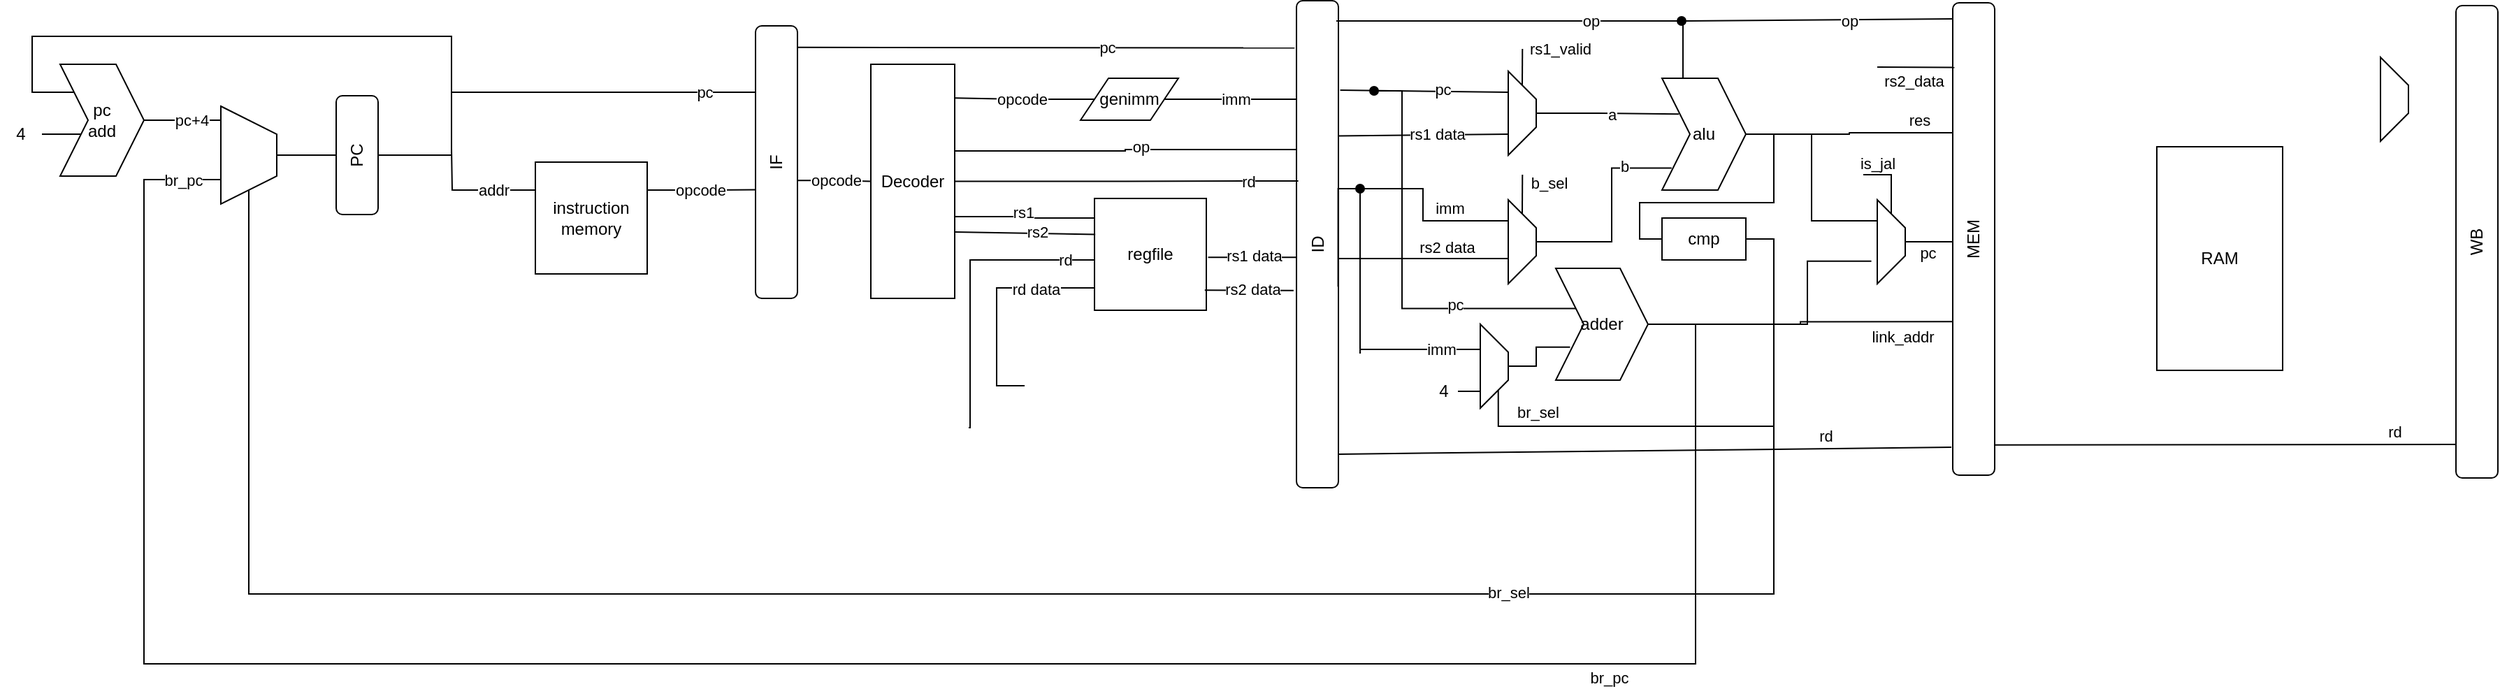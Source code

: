 <mxfile version="22.0.0" type="github">
  <diagram name="Page-1" id="5d7acffa-a066-3a61-03fe-96351882024d">
    <mxGraphModel dx="1593" dy="851" grid="1" gridSize="10" guides="1" tooltips="1" connect="1" arrows="1" fold="1" page="1" pageScale="1" pageWidth="4681" pageHeight="3300" background="#ffffff" math="0" shadow="0">
      <root>
        <mxCell id="0" />
        <mxCell id="1" parent="0" />
        <mxCell id="TcA1ypuRorId2Owh4Mq8-12" style="edgeStyle=orthogonalEdgeStyle;rounded=0;orthogonalLoop=1;jettySize=auto;html=1;entryX=0.218;entryY=0.274;entryDx=0;entryDy=0;entryPerimeter=0;endArrow=none;endFill=0;" edge="1" parent="1" source="TcA1ypuRorId2Owh4Mq8-1" target="TcA1ypuRorId2Owh4Mq8-7">
          <mxGeometry relative="1" as="geometry">
            <mxPoint x="130" y="221" as="targetPoint" />
            <Array as="points">
              <mxPoint x="400" y="246" />
              <mxPoint x="400" y="161" />
              <mxPoint x="100" y="161" />
              <mxPoint x="100" y="201" />
              <mxPoint x="133" y="201" />
            </Array>
          </mxGeometry>
        </mxCell>
        <mxCell id="TcA1ypuRorId2Owh4Mq8-1" value="PC" style="rounded=1;whiteSpace=wrap;html=1;rotation=-90;" vertex="1" parent="1">
          <mxGeometry x="290" y="231" width="85" height="30" as="geometry" />
        </mxCell>
        <mxCell id="TcA1ypuRorId2Owh4Mq8-16" value="" style="edgeStyle=orthogonalEdgeStyle;rounded=0;orthogonalLoop=1;jettySize=auto;html=1;endArrow=none;endFill=0;" edge="1" parent="1" source="TcA1ypuRorId2Owh4Mq8-7" target="TcA1ypuRorId2Owh4Mq8-10">
          <mxGeometry relative="1" as="geometry">
            <Array as="points">
              <mxPoint x="220" y="221" />
              <mxPoint x="220" y="221" />
            </Array>
          </mxGeometry>
        </mxCell>
        <mxCell id="TcA1ypuRorId2Owh4Mq8-17" value="pc+4" style="edgeLabel;html=1;align=center;verticalAlign=middle;resizable=0;points=[];" vertex="1" connectable="0" parent="TcA1ypuRorId2Owh4Mq8-16">
          <mxGeometry x="-0.11" relative="1" as="geometry">
            <mxPoint as="offset" />
          </mxGeometry>
        </mxCell>
        <mxCell id="TcA1ypuRorId2Owh4Mq8-7" value="pc&lt;br&gt;add" style="shape=step;perimeter=stepPerimeter;whiteSpace=wrap;html=1;fixedSize=1;" vertex="1" parent="1">
          <mxGeometry x="120" y="181" width="60" height="80" as="geometry" />
        </mxCell>
        <mxCell id="TcA1ypuRorId2Owh4Mq8-14" style="edgeStyle=orthogonalEdgeStyle;rounded=0;orthogonalLoop=1;jettySize=auto;html=1;entryX=0;entryY=0.75;entryDx=0;entryDy=0;endArrow=none;endFill=0;" edge="1" parent="1" source="TcA1ypuRorId2Owh4Mq8-8" target="TcA1ypuRorId2Owh4Mq8-7">
          <mxGeometry relative="1" as="geometry">
            <Array as="points">
              <mxPoint x="110" y="231" />
              <mxPoint x="110" y="231" />
            </Array>
          </mxGeometry>
        </mxCell>
        <mxCell id="TcA1ypuRorId2Owh4Mq8-8" value="4" style="text;html=1;strokeColor=none;fillColor=none;align=center;verticalAlign=middle;whiteSpace=wrap;rounded=0;" vertex="1" parent="1">
          <mxGeometry x="77" y="216" width="30" height="30" as="geometry" />
        </mxCell>
        <mxCell id="TcA1ypuRorId2Owh4Mq8-11" style="edgeStyle=orthogonalEdgeStyle;rounded=0;orthogonalLoop=1;jettySize=auto;html=1;entryX=0.5;entryY=0;entryDx=0;entryDy=0;endArrow=none;endFill=0;" edge="1" parent="1" source="TcA1ypuRorId2Owh4Mq8-10" target="TcA1ypuRorId2Owh4Mq8-1">
          <mxGeometry relative="1" as="geometry" />
        </mxCell>
        <mxCell id="TcA1ypuRorId2Owh4Mq8-131" style="edgeStyle=orthogonalEdgeStyle;rounded=0;orthogonalLoop=1;jettySize=auto;html=1;exitX=1;exitY=0.5;exitDx=0;exitDy=0;entryX=1;entryY=0.5;entryDx=0;entryDy=0;endArrow=none;endFill=0;" edge="1" parent="1" source="TcA1ypuRorId2Owh4Mq8-10" target="TcA1ypuRorId2Owh4Mq8-129">
          <mxGeometry relative="1" as="geometry">
            <Array as="points">
              <mxPoint x="255" y="560" />
              <mxPoint x="1346" y="560" />
              <mxPoint x="1346" y="306" />
            </Array>
          </mxGeometry>
        </mxCell>
        <mxCell id="TcA1ypuRorId2Owh4Mq8-132" value="br_sel" style="edgeLabel;html=1;align=center;verticalAlign=middle;resizable=0;points=[];" vertex="1" connectable="0" parent="TcA1ypuRorId2Owh4Mq8-131">
          <mxGeometry x="0.44" y="1" relative="1" as="geometry">
            <mxPoint x="-1" as="offset" />
          </mxGeometry>
        </mxCell>
        <mxCell id="TcA1ypuRorId2Owh4Mq8-10" value="" style="shape=trapezoid;perimeter=trapezoidPerimeter;whiteSpace=wrap;html=1;fixedSize=1;rotation=90;" vertex="1" parent="1">
          <mxGeometry x="220" y="226" width="70" height="40" as="geometry" />
        </mxCell>
        <mxCell id="TcA1ypuRorId2Owh4Mq8-24" style="edgeStyle=orthogonalEdgeStyle;rounded=0;orthogonalLoop=1;jettySize=auto;html=1;exitX=0;exitY=0.25;exitDx=0;exitDy=0;strokeWidth=1;endArrow=none;endFill=0;" edge="1" parent="1" source="TcA1ypuRorId2Owh4Mq8-23">
          <mxGeometry relative="1" as="geometry">
            <mxPoint x="400" y="241" as="targetPoint" />
          </mxGeometry>
        </mxCell>
        <mxCell id="TcA1ypuRorId2Owh4Mq8-25" value="addr" style="edgeLabel;html=1;align=center;verticalAlign=middle;resizable=0;points=[];" vertex="1" connectable="0" parent="TcA1ypuRorId2Owh4Mq8-24">
          <mxGeometry x="-0.325" relative="1" as="geometry">
            <mxPoint as="offset" />
          </mxGeometry>
        </mxCell>
        <mxCell id="TcA1ypuRorId2Owh4Mq8-26" style="edgeStyle=orthogonalEdgeStyle;rounded=0;orthogonalLoop=1;jettySize=auto;html=1;exitX=1;exitY=0.25;exitDx=0;exitDy=0;endArrow=none;endFill=0;entryX=0.399;entryY=0.046;entryDx=0;entryDy=0;entryPerimeter=0;" edge="1" parent="1" source="TcA1ypuRorId2Owh4Mq8-23" target="TcA1ypuRorId2Owh4Mq8-28">
          <mxGeometry relative="1" as="geometry">
            <mxPoint x="600" y="271.242" as="targetPoint" />
          </mxGeometry>
        </mxCell>
        <mxCell id="TcA1ypuRorId2Owh4Mq8-27" value="opcode" style="edgeLabel;html=1;align=center;verticalAlign=middle;resizable=0;points=[];" vertex="1" connectable="0" parent="TcA1ypuRorId2Owh4Mq8-26">
          <mxGeometry x="-0.059" relative="1" as="geometry">
            <mxPoint as="offset" />
          </mxGeometry>
        </mxCell>
        <mxCell id="TcA1ypuRorId2Owh4Mq8-23" value="instruction&lt;br&gt;memory" style="whiteSpace=wrap;html=1;aspect=fixed;" vertex="1" parent="1">
          <mxGeometry x="460" y="251" width="80" height="80" as="geometry" />
        </mxCell>
        <mxCell id="TcA1ypuRorId2Owh4Mq8-29" style="edgeStyle=orthogonalEdgeStyle;rounded=0;orthogonalLoop=1;jettySize=auto;html=1;exitX=0.856;exitY=0.046;exitDx=0;exitDy=0;exitPerimeter=0;endArrow=none;endFill=0;" edge="1" parent="1" source="TcA1ypuRorId2Owh4Mq8-28">
          <mxGeometry relative="1" as="geometry">
            <mxPoint x="400" y="201" as="targetPoint" />
            <Array as="points">
              <mxPoint x="619" y="201" />
              <mxPoint x="400" y="201" />
            </Array>
          </mxGeometry>
        </mxCell>
        <mxCell id="TcA1ypuRorId2Owh4Mq8-30" value="pc" style="edgeLabel;html=1;align=center;verticalAlign=middle;resizable=0;points=[];" vertex="1" connectable="0" parent="TcA1ypuRorId2Owh4Mq8-29">
          <mxGeometry x="-0.262" y="2" relative="1" as="geometry">
            <mxPoint x="30" y="-2" as="offset" />
          </mxGeometry>
        </mxCell>
        <mxCell id="TcA1ypuRorId2Owh4Mq8-46" style="edgeStyle=orthogonalEdgeStyle;rounded=0;orthogonalLoop=1;jettySize=auto;html=1;endArrow=none;endFill=0;exitX=0.433;exitY=1.016;exitDx=0;exitDy=0;exitPerimeter=0;" edge="1" parent="1" source="TcA1ypuRorId2Owh4Mq8-28" target="TcA1ypuRorId2Owh4Mq8-33">
          <mxGeometry relative="1" as="geometry" />
        </mxCell>
        <mxCell id="TcA1ypuRorId2Owh4Mq8-47" value="opcode" style="edgeLabel;html=1;align=center;verticalAlign=middle;resizable=0;points=[];" vertex="1" connectable="0" parent="TcA1ypuRorId2Owh4Mq8-46">
          <mxGeometry x="-0.313" relative="1" as="geometry">
            <mxPoint x="9" as="offset" />
          </mxGeometry>
        </mxCell>
        <mxCell id="TcA1ypuRorId2Owh4Mq8-28" value="IF" style="rounded=1;whiteSpace=wrap;html=1;rotation=-90;" vertex="1" parent="1">
          <mxGeometry x="535" y="236" width="195" height="30" as="geometry" />
        </mxCell>
        <mxCell id="TcA1ypuRorId2Owh4Mq8-40" value="" style="edgeStyle=orthogonalEdgeStyle;rounded=0;orthogonalLoop=1;jettySize=auto;html=1;endArrow=none;endFill=0;" edge="1" parent="1" source="TcA1ypuRorId2Owh4Mq8-31">
          <mxGeometry relative="1" as="geometry">
            <mxPoint x="810" y="411" as="targetPoint" />
            <Array as="points">
              <mxPoint x="790" y="341" />
              <mxPoint x="790" y="411" />
            </Array>
          </mxGeometry>
        </mxCell>
        <mxCell id="TcA1ypuRorId2Owh4Mq8-45" value="rd data" style="edgeLabel;html=1;align=center;verticalAlign=middle;resizable=0;points=[];" vertex="1" connectable="0" parent="TcA1ypuRorId2Owh4Mq8-40">
          <mxGeometry x="-0.478" y="1" relative="1" as="geometry">
            <mxPoint as="offset" />
          </mxGeometry>
        </mxCell>
        <mxCell id="TcA1ypuRorId2Owh4Mq8-42" value="" style="edgeStyle=orthogonalEdgeStyle;rounded=0;orthogonalLoop=1;jettySize=auto;html=1;endArrow=none;endFill=0;" edge="1" parent="1" source="TcA1ypuRorId2Owh4Mq8-31">
          <mxGeometry relative="1" as="geometry">
            <mxPoint x="770" y="441" as="targetPoint" />
            <Array as="points">
              <mxPoint x="771" y="321" />
              <mxPoint x="771" y="441" />
            </Array>
          </mxGeometry>
        </mxCell>
        <mxCell id="TcA1ypuRorId2Owh4Mq8-43" value="rd" style="edgeLabel;html=1;align=center;verticalAlign=middle;resizable=0;points=[];" vertex="1" connectable="0" parent="TcA1ypuRorId2Owh4Mq8-42">
          <mxGeometry x="-0.793" y="3" relative="1" as="geometry">
            <mxPoint y="-3" as="offset" />
          </mxGeometry>
        </mxCell>
        <mxCell id="TcA1ypuRorId2Owh4Mq8-31" value="regfile" style="whiteSpace=wrap;html=1;aspect=fixed;" vertex="1" parent="1">
          <mxGeometry x="860" y="277" width="80" height="80" as="geometry" />
        </mxCell>
        <mxCell id="TcA1ypuRorId2Owh4Mq8-54" value="" style="edgeStyle=orthogonalEdgeStyle;rounded=0;orthogonalLoop=1;jettySize=auto;html=1;entryX=0.531;entryY=0.035;entryDx=0;entryDy=0;entryPerimeter=0;endArrow=none;endFill=0;" edge="1" parent="1">
          <mxGeometry relative="1" as="geometry">
            <mxPoint x="760" y="243" as="sourcePoint" />
            <mxPoint x="1005.55" y="241.955" as="targetPoint" />
            <Array as="points">
              <mxPoint x="882" y="243" />
            </Array>
          </mxGeometry>
        </mxCell>
        <mxCell id="TcA1ypuRorId2Owh4Mq8-55" value="op" style="edgeLabel;html=1;align=center;verticalAlign=middle;resizable=0;points=[];" vertex="1" connectable="0" parent="TcA1ypuRorId2Owh4Mq8-54">
          <mxGeometry x="0.085" y="2" relative="1" as="geometry">
            <mxPoint as="offset" />
          </mxGeometry>
        </mxCell>
        <mxCell id="TcA1ypuRorId2Owh4Mq8-33" value="Decoder" style="rounded=0;whiteSpace=wrap;html=1;" vertex="1" parent="1">
          <mxGeometry x="700" y="181" width="60" height="167.5" as="geometry" />
        </mxCell>
        <mxCell id="TcA1ypuRorId2Owh4Mq8-34" style="edgeStyle=orthogonalEdgeStyle;rounded=0;orthogonalLoop=1;jettySize=auto;html=1;exitX=0;exitY=0.25;exitDx=0;exitDy=0;endArrow=none;endFill=0;" edge="1" parent="1" source="TcA1ypuRorId2Owh4Mq8-31">
          <mxGeometry relative="1" as="geometry">
            <mxPoint x="760" y="290" as="targetPoint" />
            <Array as="points">
              <mxPoint x="860" y="291" />
              <mxPoint x="810" y="291" />
              <mxPoint x="760" y="290" />
            </Array>
          </mxGeometry>
        </mxCell>
        <mxCell id="TcA1ypuRorId2Owh4Mq8-35" value="rs1" style="edgeLabel;html=1;align=center;verticalAlign=middle;resizable=0;points=[];" vertex="1" connectable="0" parent="TcA1ypuRorId2Owh4Mq8-34">
          <mxGeometry x="0.082" y="-3" relative="1" as="geometry">
            <mxPoint as="offset" />
          </mxGeometry>
        </mxCell>
        <mxCell id="TcA1ypuRorId2Owh4Mq8-37" value="" style="endArrow=none;html=1;rounded=0;entryX=0.016;entryY=0.639;entryDx=0;entryDy=0;entryPerimeter=0;exitX=1.012;exitY=0.856;exitDx=0;exitDy=0;exitPerimeter=0;" edge="1" parent="1">
          <mxGeometry width="50" height="50" relative="1" as="geometry">
            <mxPoint x="760" y="301.0" as="sourcePoint" />
            <mxPoint x="860.56" y="302.7" as="targetPoint" />
          </mxGeometry>
        </mxCell>
        <mxCell id="TcA1ypuRorId2Owh4Mq8-38" value="rs2" style="edgeLabel;html=1;align=center;verticalAlign=middle;resizable=0;points=[];" vertex="1" connectable="0" parent="TcA1ypuRorId2Owh4Mq8-37">
          <mxGeometry x="0.364" y="-2" relative="1" as="geometry">
            <mxPoint x="-10" y="-3" as="offset" />
          </mxGeometry>
        </mxCell>
        <mxCell id="TcA1ypuRorId2Owh4Mq8-48" value="ID" style="rounded=1;whiteSpace=wrap;html=1;rotation=-90;" vertex="1" parent="1">
          <mxGeometry x="845.25" y="294.75" width="348.5" height="30" as="geometry" />
        </mxCell>
        <mxCell id="TcA1ypuRorId2Owh4Mq8-50" value="" style="endArrow=none;html=1;rounded=0;entryX=0.473;entryY=-0.013;entryDx=0;entryDy=0;entryPerimeter=0;exitX=1.016;exitY=0.639;exitDx=0;exitDy=0;exitPerimeter=0;" edge="1" parent="1" target="TcA1ypuRorId2Owh4Mq8-48">
          <mxGeometry width="50" height="50" relative="1" as="geometry">
            <mxPoint x="941.28" y="319.12" as="sourcePoint" />
            <mxPoint x="992.2" y="319.105" as="targetPoint" />
          </mxGeometry>
        </mxCell>
        <mxCell id="TcA1ypuRorId2Owh4Mq8-52" value="rs1 data" style="edgeLabel;html=1;align=center;verticalAlign=middle;resizable=0;points=[];" vertex="1" connectable="0" parent="TcA1ypuRorId2Owh4Mq8-50">
          <mxGeometry x="0.025" y="1" relative="1" as="geometry">
            <mxPoint as="offset" />
          </mxGeometry>
        </mxCell>
        <mxCell id="TcA1ypuRorId2Owh4Mq8-51" value="" style="endArrow=none;html=1;rounded=0;entryX=0.405;entryY=-0.069;entryDx=0;entryDy=0;entryPerimeter=0;exitX=0.986;exitY=0.821;exitDx=0;exitDy=0;exitPerimeter=0;" edge="1" parent="1" source="TcA1ypuRorId2Owh4Mq8-31" target="TcA1ypuRorId2Owh4Mq8-48">
          <mxGeometry width="50" height="50" relative="1" as="geometry">
            <mxPoint x="951" y="332" as="sourcePoint" />
            <mxPoint x="1002" y="332" as="targetPoint" />
          </mxGeometry>
        </mxCell>
        <mxCell id="TcA1ypuRorId2Owh4Mq8-53" value="rs2 data" style="edgeLabel;html=1;align=center;verticalAlign=middle;resizable=0;points=[];" vertex="1" connectable="0" parent="TcA1ypuRorId2Owh4Mq8-51">
          <mxGeometry x="-0.136" y="-4" relative="1" as="geometry">
            <mxPoint x="6" y="-5" as="offset" />
          </mxGeometry>
        </mxCell>
        <mxCell id="TcA1ypuRorId2Owh4Mq8-56" value="" style="endArrow=none;html=1;rounded=0;entryX=0.919;entryY=-0.046;entryDx=0;entryDy=0;entryPerimeter=0;exitX=0.921;exitY=0.995;exitDx=0;exitDy=0;exitPerimeter=0;" edge="1" parent="1" source="TcA1ypuRorId2Owh4Mq8-28">
          <mxGeometry width="50" height="50" relative="1" as="geometry">
            <mxPoint x="645.55" y="168.0" as="sourcePoint" />
            <mxPoint x="1003.12" y="169.295" as="targetPoint" />
          </mxGeometry>
        </mxCell>
        <mxCell id="TcA1ypuRorId2Owh4Mq8-57" value="pc" style="edgeLabel;html=1;align=center;verticalAlign=middle;resizable=0;points=[];" vertex="1" connectable="0" parent="TcA1ypuRorId2Owh4Mq8-56">
          <mxGeometry x="0.244" y="-2" relative="1" as="geometry">
            <mxPoint y="-2" as="offset" />
          </mxGeometry>
        </mxCell>
        <mxCell id="TcA1ypuRorId2Owh4Mq8-61" style="edgeStyle=orthogonalEdgeStyle;rounded=0;orthogonalLoop=1;jettySize=auto;html=1;exitX=1;exitY=0.5;exitDx=0;exitDy=0;entryX=0.75;entryY=0;entryDx=0;entryDy=0;endArrow=none;endFill=0;" edge="1" parent="1" source="TcA1ypuRorId2Owh4Mq8-58" target="TcA1ypuRorId2Owh4Mq8-48">
          <mxGeometry relative="1" as="geometry">
            <Array as="points">
              <mxPoint x="1005" y="206" />
            </Array>
          </mxGeometry>
        </mxCell>
        <mxCell id="TcA1ypuRorId2Owh4Mq8-62" value="imm" style="edgeLabel;html=1;align=center;verticalAlign=middle;resizable=0;points=[];" vertex="1" connectable="0" parent="TcA1ypuRorId2Owh4Mq8-61">
          <mxGeometry x="-0.08" relative="1" as="geometry">
            <mxPoint as="offset" />
          </mxGeometry>
        </mxCell>
        <mxCell id="TcA1ypuRorId2Owh4Mq8-58" value="genimm" style="shape=parallelogram;perimeter=parallelogramPerimeter;whiteSpace=wrap;html=1;fixedSize=1;" vertex="1" parent="1">
          <mxGeometry x="850" y="191" width="70" height="30" as="geometry" />
        </mxCell>
        <mxCell id="TcA1ypuRorId2Owh4Mq8-63" style="edgeStyle=orthogonalEdgeStyle;rounded=0;orthogonalLoop=1;jettySize=auto;html=1;exitX=0;exitY=0.5;exitDx=0;exitDy=0;entryX=1.002;entryY=0.144;entryDx=0;entryDy=0;entryPerimeter=0;endArrow=none;endFill=0;" edge="1" parent="1" source="TcA1ypuRorId2Owh4Mq8-58" target="TcA1ypuRorId2Owh4Mq8-33">
          <mxGeometry relative="1" as="geometry" />
        </mxCell>
        <mxCell id="TcA1ypuRorId2Owh4Mq8-64" value="opcode" style="edgeLabel;html=1;align=center;verticalAlign=middle;resizable=0;points=[];" vertex="1" connectable="0" parent="TcA1ypuRorId2Owh4Mq8-63">
          <mxGeometry x="0.033" y="2" relative="1" as="geometry">
            <mxPoint y="-2" as="offset" />
          </mxGeometry>
        </mxCell>
        <mxCell id="TcA1ypuRorId2Owh4Mq8-96" style="edgeStyle=orthogonalEdgeStyle;rounded=0;orthogonalLoop=1;jettySize=auto;html=1;exitX=0;exitY=0.5;exitDx=0;exitDy=0;endArrow=none;endFill=0;" edge="1" parent="1" source="TcA1ypuRorId2Owh4Mq8-66">
          <mxGeometry relative="1" as="geometry">
            <mxPoint x="1166.148" y="170" as="targetPoint" />
          </mxGeometry>
        </mxCell>
        <mxCell id="TcA1ypuRorId2Owh4Mq8-99" value="rs1_valid" style="edgeLabel;html=1;align=center;verticalAlign=middle;resizable=0;points=[];" vertex="1" connectable="0" parent="TcA1ypuRorId2Owh4Mq8-96">
          <mxGeometry x="0.086" y="-2" relative="1" as="geometry">
            <mxPoint x="25" y="-12" as="offset" />
          </mxGeometry>
        </mxCell>
        <mxCell id="TcA1ypuRorId2Owh4Mq8-66" value="" style="shape=trapezoid;perimeter=trapezoidPerimeter;whiteSpace=wrap;html=1;fixedSize=1;rotation=90;" vertex="1" parent="1">
          <mxGeometry x="1136" y="206" width="60" height="20" as="geometry" />
        </mxCell>
        <mxCell id="TcA1ypuRorId2Owh4Mq8-67" value="" style="endArrow=none;html=1;rounded=0;entryX=0.25;entryY=1;entryDx=0;entryDy=0;exitX=0.918;exitY=1.043;exitDx=0;exitDy=0;exitPerimeter=0;" edge="1" parent="1" target="TcA1ypuRorId2Owh4Mq8-66">
          <mxGeometry width="50" height="50" relative="1" as="geometry">
            <mxPoint x="1035.79" y="199.49" as="sourcePoint" />
            <mxPoint x="1200" y="295" as="targetPoint" />
          </mxGeometry>
        </mxCell>
        <mxCell id="TcA1ypuRorId2Owh4Mq8-68" value="pc" style="edgeLabel;html=1;align=center;verticalAlign=middle;resizable=0;points=[];" vertex="1" connectable="0" parent="TcA1ypuRorId2Owh4Mq8-67">
          <mxGeometry x="0.216" y="2" relative="1" as="geometry">
            <mxPoint as="offset" />
          </mxGeometry>
        </mxCell>
        <mxCell id="TcA1ypuRorId2Owh4Mq8-69" value="" style="endArrow=none;html=1;rounded=0;entryX=0.75;entryY=1;entryDx=0;entryDy=0;exitX=0.75;exitY=1;exitDx=0;exitDy=0;" edge="1" parent="1" source="TcA1ypuRorId2Owh4Mq8-66">
          <mxGeometry width="50" height="50" relative="1" as="geometry">
            <mxPoint x="1150" y="345" as="sourcePoint" />
            <mxPoint x="1034.5" y="232.25" as="targetPoint" />
          </mxGeometry>
        </mxCell>
        <mxCell id="TcA1ypuRorId2Owh4Mq8-70" value="rs1 data" style="edgeLabel;html=1;align=center;verticalAlign=middle;resizable=0;points=[];" vertex="1" connectable="0" parent="TcA1ypuRorId2Owh4Mq8-69">
          <mxGeometry x="-0.152" y="1" relative="1" as="geometry">
            <mxPoint y="-2" as="offset" />
          </mxGeometry>
        </mxCell>
        <mxCell id="TcA1ypuRorId2Owh4Mq8-80" style="edgeStyle=orthogonalEdgeStyle;rounded=0;orthogonalLoop=1;jettySize=auto;html=1;exitX=0.75;exitY=1;exitDx=0;exitDy=0;entryX=0.25;entryY=1;entryDx=0;entryDy=0;endArrow=none;endFill=0;" edge="1" parent="1" source="TcA1ypuRorId2Owh4Mq8-71" target="TcA1ypuRorId2Owh4Mq8-48">
          <mxGeometry relative="1" as="geometry">
            <Array as="points">
              <mxPoint x="1156" y="320" />
              <mxPoint x="1035" y="320" />
            </Array>
          </mxGeometry>
        </mxCell>
        <mxCell id="TcA1ypuRorId2Owh4Mq8-82" value="rs2 data" style="edgeLabel;html=1;align=center;verticalAlign=middle;resizable=0;points=[];" vertex="1" connectable="0" parent="TcA1ypuRorId2Owh4Mq8-80">
          <mxGeometry x="-0.095" relative="1" as="geometry">
            <mxPoint x="44" y="-8" as="offset" />
          </mxGeometry>
        </mxCell>
        <mxCell id="TcA1ypuRorId2Owh4Mq8-100" style="edgeStyle=orthogonalEdgeStyle;rounded=0;orthogonalLoop=1;jettySize=auto;html=1;exitX=0;exitY=0.5;exitDx=0;exitDy=0;endArrow=none;endFill=0;" edge="1" parent="1" source="TcA1ypuRorId2Owh4Mq8-71">
          <mxGeometry relative="1" as="geometry">
            <mxPoint x="1166.148" y="260" as="targetPoint" />
          </mxGeometry>
        </mxCell>
        <mxCell id="TcA1ypuRorId2Owh4Mq8-101" value="b_sel" style="edgeLabel;html=1;align=center;verticalAlign=middle;resizable=0;points=[];" vertex="1" connectable="0" parent="TcA1ypuRorId2Owh4Mq8-100">
          <mxGeometry x="-0.194" y="1" relative="1" as="geometry">
            <mxPoint x="20" y="-11" as="offset" />
          </mxGeometry>
        </mxCell>
        <mxCell id="TcA1ypuRorId2Owh4Mq8-71" value="" style="shape=trapezoid;perimeter=trapezoidPerimeter;whiteSpace=wrap;html=1;fixedSize=1;rotation=90;" vertex="1" parent="1">
          <mxGeometry x="1136" y="298" width="60" height="20" as="geometry" />
        </mxCell>
        <mxCell id="TcA1ypuRorId2Owh4Mq8-103" style="edgeStyle=orthogonalEdgeStyle;rounded=0;orthogonalLoop=1;jettySize=auto;html=1;exitX=1;exitY=0.5;exitDx=0;exitDy=0;entryX=0.25;entryY=1;entryDx=0;entryDy=0;endArrow=none;endFill=0;" edge="1" parent="1" source="TcA1ypuRorId2Owh4Mq8-72" target="TcA1ypuRorId2Owh4Mq8-102">
          <mxGeometry relative="1" as="geometry" />
        </mxCell>
        <mxCell id="TcA1ypuRorId2Owh4Mq8-130" style="edgeStyle=orthogonalEdgeStyle;rounded=0;orthogonalLoop=1;jettySize=auto;html=1;exitX=1;exitY=0.5;exitDx=0;exitDy=0;entryX=0;entryY=0.5;entryDx=0;entryDy=0;endArrow=none;endFill=0;" edge="1" parent="1" source="TcA1ypuRorId2Owh4Mq8-72" target="TcA1ypuRorId2Owh4Mq8-129">
          <mxGeometry relative="1" as="geometry">
            <Array as="points">
              <mxPoint x="1346" y="231" />
              <mxPoint x="1346" y="280" />
              <mxPoint x="1250" y="280" />
              <mxPoint x="1250" y="306" />
            </Array>
          </mxGeometry>
        </mxCell>
        <mxCell id="TcA1ypuRorId2Owh4Mq8-72" value="alu" style="shape=step;perimeter=stepPerimeter;whiteSpace=wrap;html=1;fixedSize=1;" vertex="1" parent="1">
          <mxGeometry x="1266" y="191" width="60" height="80" as="geometry" />
        </mxCell>
        <mxCell id="TcA1ypuRorId2Owh4Mq8-73" style="edgeStyle=orthogonalEdgeStyle;rounded=0;orthogonalLoop=1;jettySize=auto;html=1;exitX=0.25;exitY=0;exitDx=0;exitDy=0;endArrow=none;endFill=0;" edge="1" parent="1" source="TcA1ypuRorId2Owh4Mq8-72">
          <mxGeometry relative="1" as="geometry">
            <mxPoint x="1040" y="150" as="targetPoint" />
            <Array as="points">
              <mxPoint x="1281" y="150" />
              <mxPoint x="1033" y="150" />
            </Array>
          </mxGeometry>
        </mxCell>
        <mxCell id="TcA1ypuRorId2Owh4Mq8-74" value="op" style="edgeLabel;html=1;align=center;verticalAlign=middle;resizable=0;points=[];" vertex="1" connectable="0" parent="TcA1ypuRorId2Owh4Mq8-73">
          <mxGeometry x="-0.278" y="3" relative="1" as="geometry">
            <mxPoint y="-3" as="offset" />
          </mxGeometry>
        </mxCell>
        <mxCell id="TcA1ypuRorId2Owh4Mq8-75" style="edgeStyle=orthogonalEdgeStyle;rounded=0;orthogonalLoop=1;jettySize=auto;html=1;exitX=0.5;exitY=0;exitDx=0;exitDy=0;entryX=0.201;entryY=0.321;entryDx=0;entryDy=0;entryPerimeter=0;endArrow=none;endFill=0;" edge="1" parent="1" source="TcA1ypuRorId2Owh4Mq8-66" target="TcA1ypuRorId2Owh4Mq8-72">
          <mxGeometry relative="1" as="geometry" />
        </mxCell>
        <mxCell id="TcA1ypuRorId2Owh4Mq8-76" value="a" style="edgeLabel;html=1;align=center;verticalAlign=middle;resizable=0;points=[];" vertex="1" connectable="0" parent="TcA1ypuRorId2Owh4Mq8-75">
          <mxGeometry x="0.048" relative="1" as="geometry">
            <mxPoint as="offset" />
          </mxGeometry>
        </mxCell>
        <mxCell id="TcA1ypuRorId2Owh4Mq8-77" style="edgeStyle=orthogonalEdgeStyle;rounded=0;orthogonalLoop=1;jettySize=auto;html=1;exitX=0.5;exitY=0;exitDx=0;exitDy=0;entryX=0.115;entryY=0.803;entryDx=0;entryDy=0;entryPerimeter=0;endArrow=none;endFill=0;" edge="1" parent="1" source="TcA1ypuRorId2Owh4Mq8-71" target="TcA1ypuRorId2Owh4Mq8-72">
          <mxGeometry relative="1" as="geometry">
            <Array as="points">
              <mxPoint x="1230" y="308" />
              <mxPoint x="1230" y="255" />
            </Array>
          </mxGeometry>
        </mxCell>
        <mxCell id="TcA1ypuRorId2Owh4Mq8-78" value="b" style="edgeLabel;html=1;align=center;verticalAlign=middle;resizable=0;points=[];" vertex="1" connectable="0" parent="TcA1ypuRorId2Owh4Mq8-77">
          <mxGeometry x="0.543" y="1" relative="1" as="geometry">
            <mxPoint as="offset" />
          </mxGeometry>
        </mxCell>
        <mxCell id="TcA1ypuRorId2Owh4Mq8-79" style="edgeStyle=orthogonalEdgeStyle;rounded=0;orthogonalLoop=1;jettySize=auto;html=1;exitX=0.25;exitY=1;exitDx=0;exitDy=0;entryX=0.413;entryY=0.993;entryDx=0;entryDy=0;entryPerimeter=0;endArrow=none;endFill=0;" edge="1" parent="1" source="TcA1ypuRorId2Owh4Mq8-71" target="TcA1ypuRorId2Owh4Mq8-48">
          <mxGeometry relative="1" as="geometry">
            <Array as="points">
              <mxPoint x="1095" y="293" />
              <mxPoint x="1095" y="270" />
              <mxPoint x="1034" y="270" />
            </Array>
          </mxGeometry>
        </mxCell>
        <mxCell id="TcA1ypuRorId2Owh4Mq8-81" value="imm" style="edgeLabel;html=1;align=center;verticalAlign=middle;resizable=0;points=[];" vertex="1" connectable="0" parent="TcA1ypuRorId2Owh4Mq8-79">
          <mxGeometry x="0.1" y="-1" relative="1" as="geometry">
            <mxPoint x="53" y="15" as="offset" />
          </mxGeometry>
        </mxCell>
        <mxCell id="TcA1ypuRorId2Owh4Mq8-87" style="edgeStyle=orthogonalEdgeStyle;rounded=0;orthogonalLoop=1;jettySize=auto;html=1;exitX=0.25;exitY=1;exitDx=0;exitDy=0;endArrow=oval;endFill=1;" edge="1" parent="1">
          <mxGeometry relative="1" as="geometry">
            <mxPoint x="1050" y="270" as="targetPoint" />
            <mxPoint x="1136" y="385" as="sourcePoint" />
            <Array as="points">
              <mxPoint x="1050" y="388" />
              <mxPoint x="1050" y="307" />
            </Array>
          </mxGeometry>
        </mxCell>
        <mxCell id="TcA1ypuRorId2Owh4Mq8-88" value="imm" style="edgeLabel;html=1;align=center;verticalAlign=middle;resizable=0;points=[];" vertex="1" connectable="0" parent="TcA1ypuRorId2Owh4Mq8-87">
          <mxGeometry x="-0.76" y="4" relative="1" as="geometry">
            <mxPoint x="-3" y="-4" as="offset" />
          </mxGeometry>
        </mxCell>
        <mxCell id="TcA1ypuRorId2Owh4Mq8-94" style="edgeStyle=orthogonalEdgeStyle;rounded=0;orthogonalLoop=1;jettySize=auto;html=1;exitX=1;exitY=0.25;exitDx=0;exitDy=0;endArrow=none;endFill=0;entryX=1;entryY=0.5;entryDx=0;entryDy=0;" edge="1" parent="1" source="TcA1ypuRorId2Owh4Mq8-83" target="TcA1ypuRorId2Owh4Mq8-129">
          <mxGeometry relative="1" as="geometry">
            <mxPoint x="1149.111" y="450" as="targetPoint" />
            <Array as="points">
              <mxPoint x="1149" y="440" />
              <mxPoint x="1346" y="440" />
              <mxPoint x="1346" y="306" />
            </Array>
          </mxGeometry>
        </mxCell>
        <mxCell id="TcA1ypuRorId2Owh4Mq8-95" value="br_sel" style="edgeLabel;html=1;align=center;verticalAlign=middle;resizable=0;points=[];" vertex="1" connectable="0" parent="TcA1ypuRorId2Owh4Mq8-94">
          <mxGeometry x="0.053" y="2" relative="1" as="geometry">
            <mxPoint x="-145" y="-8" as="offset" />
          </mxGeometry>
        </mxCell>
        <mxCell id="TcA1ypuRorId2Owh4Mq8-83" value="" style="shape=trapezoid;perimeter=trapezoidPerimeter;whiteSpace=wrap;html=1;fixedSize=1;rotation=90;" vertex="1" parent="1">
          <mxGeometry x="1116" y="387" width="60" height="20" as="geometry" />
        </mxCell>
        <mxCell id="TcA1ypuRorId2Owh4Mq8-85" style="edgeStyle=orthogonalEdgeStyle;rounded=0;orthogonalLoop=1;jettySize=auto;html=1;exitX=1;exitY=0.5;exitDx=0;exitDy=0;entryX=0.75;entryY=1;entryDx=0;entryDy=0;endArrow=none;endFill=0;" edge="1" parent="1" source="TcA1ypuRorId2Owh4Mq8-84" target="TcA1ypuRorId2Owh4Mq8-83">
          <mxGeometry relative="1" as="geometry" />
        </mxCell>
        <mxCell id="TcA1ypuRorId2Owh4Mq8-84" value="4" style="text;html=1;strokeColor=none;fillColor=none;align=center;verticalAlign=middle;whiteSpace=wrap;rounded=0;" vertex="1" parent="1">
          <mxGeometry x="1100" y="400" width="20" height="30" as="geometry" />
        </mxCell>
        <mxCell id="TcA1ypuRorId2Owh4Mq8-92" style="edgeStyle=orthogonalEdgeStyle;rounded=0;orthogonalLoop=1;jettySize=auto;html=1;exitX=0;exitY=0.25;exitDx=0;exitDy=0;endArrow=oval;endFill=1;" edge="1" parent="1" source="TcA1ypuRorId2Owh4Mq8-90">
          <mxGeometry relative="1" as="geometry">
            <mxPoint x="1060" y="200" as="targetPoint" />
            <Array as="points">
              <mxPoint x="1080" y="356" />
              <mxPoint x="1080" y="200" />
            </Array>
          </mxGeometry>
        </mxCell>
        <mxCell id="TcA1ypuRorId2Owh4Mq8-93" value="pc" style="edgeLabel;html=1;align=center;verticalAlign=middle;resizable=0;points=[];" vertex="1" connectable="0" parent="TcA1ypuRorId2Owh4Mq8-92">
          <mxGeometry x="-0.424" y="-3" relative="1" as="geometry">
            <mxPoint as="offset" />
          </mxGeometry>
        </mxCell>
        <mxCell id="TcA1ypuRorId2Owh4Mq8-109" style="edgeStyle=orthogonalEdgeStyle;rounded=0;orthogonalLoop=1;jettySize=auto;html=1;exitX=1;exitY=0.5;exitDx=0;exitDy=0;entryX=0.325;entryY=-0.015;entryDx=0;entryDy=0;entryPerimeter=0;endArrow=none;endFill=0;" edge="1" parent="1" source="TcA1ypuRorId2Owh4Mq8-90" target="TcA1ypuRorId2Owh4Mq8-110">
          <mxGeometry relative="1" as="geometry">
            <mxPoint x="1450" y="367.074" as="targetPoint" />
          </mxGeometry>
        </mxCell>
        <mxCell id="TcA1ypuRorId2Owh4Mq8-113" value="link_addr" style="edgeLabel;html=1;align=center;verticalAlign=middle;resizable=0;points=[];" vertex="1" connectable="0" parent="TcA1ypuRorId2Owh4Mq8-109">
          <mxGeometry x="0.676" y="-3" relative="1" as="geometry">
            <mxPoint y="8" as="offset" />
          </mxGeometry>
        </mxCell>
        <mxCell id="TcA1ypuRorId2Owh4Mq8-90" value="adder" style="shape=step;perimeter=stepPerimeter;whiteSpace=wrap;html=1;fixedSize=1;" vertex="1" parent="1">
          <mxGeometry x="1190" y="327" width="66" height="80" as="geometry" />
        </mxCell>
        <mxCell id="TcA1ypuRorId2Owh4Mq8-91" style="edgeStyle=orthogonalEdgeStyle;rounded=0;orthogonalLoop=1;jettySize=auto;html=1;exitX=0.5;exitY=0;exitDx=0;exitDy=0;entryX=0.155;entryY=0.705;entryDx=0;entryDy=0;entryPerimeter=0;endArrow=none;endFill=0;" edge="1" parent="1" source="TcA1ypuRorId2Owh4Mq8-83" target="TcA1ypuRorId2Owh4Mq8-90">
          <mxGeometry relative="1" as="geometry" />
        </mxCell>
        <mxCell id="TcA1ypuRorId2Owh4Mq8-107" style="edgeStyle=orthogonalEdgeStyle;rounded=0;orthogonalLoop=1;jettySize=auto;html=1;exitX=0;exitY=0.5;exitDx=0;exitDy=0;endArrow=none;endFill=0;" edge="1" parent="1" source="TcA1ypuRorId2Owh4Mq8-102">
          <mxGeometry relative="1" as="geometry">
            <mxPoint x="1410" y="260" as="targetPoint" />
            <Array as="points">
              <mxPoint x="1430" y="260" />
            </Array>
          </mxGeometry>
        </mxCell>
        <mxCell id="TcA1ypuRorId2Owh4Mq8-108" value="is_jal" style="edgeLabel;html=1;align=center;verticalAlign=middle;resizable=0;points=[];" vertex="1" connectable="0" parent="TcA1ypuRorId2Owh4Mq8-107">
          <mxGeometry x="-0.055" y="-4" relative="1" as="geometry">
            <mxPoint x="-14" y="-14" as="offset" />
          </mxGeometry>
        </mxCell>
        <mxCell id="TcA1ypuRorId2Owh4Mq8-102" value="" style="shape=trapezoid;perimeter=trapezoidPerimeter;whiteSpace=wrap;html=1;fixedSize=1;rotation=90;" vertex="1" parent="1">
          <mxGeometry x="1400" y="298" width="60" height="20" as="geometry" />
        </mxCell>
        <mxCell id="TcA1ypuRorId2Owh4Mq8-106" style="edgeStyle=orthogonalEdgeStyle;rounded=0;orthogonalLoop=1;jettySize=auto;html=1;exitX=1;exitY=0.5;exitDx=0;exitDy=0;entryX=0.731;entryY=1.211;entryDx=0;entryDy=0;entryPerimeter=0;endArrow=none;endFill=0;" edge="1" parent="1" source="TcA1ypuRorId2Owh4Mq8-90" target="TcA1ypuRorId2Owh4Mq8-102">
          <mxGeometry relative="1" as="geometry">
            <Array as="points">
              <mxPoint x="1370" y="367" />
              <mxPoint x="1370" y="322" />
            </Array>
          </mxGeometry>
        </mxCell>
        <mxCell id="TcA1ypuRorId2Owh4Mq8-127" style="edgeStyle=orthogonalEdgeStyle;rounded=0;orthogonalLoop=1;jettySize=auto;html=1;exitX=0.75;exitY=0;exitDx=0;exitDy=0;entryX=1;entryY=0.5;entryDx=0;entryDy=0;endArrow=none;endFill=0;" edge="1" parent="1" source="TcA1ypuRorId2Owh4Mq8-110" target="TcA1ypuRorId2Owh4Mq8-72">
          <mxGeometry relative="1" as="geometry">
            <Array as="points">
              <mxPoint x="1474" y="230" />
              <mxPoint x="1400" y="230" />
            </Array>
          </mxGeometry>
        </mxCell>
        <mxCell id="TcA1ypuRorId2Owh4Mq8-128" value="res" style="edgeLabel;html=1;align=center;verticalAlign=middle;resizable=0;points=[];" vertex="1" connectable="0" parent="TcA1ypuRorId2Owh4Mq8-127">
          <mxGeometry x="-0.19" relative="1" as="geometry">
            <mxPoint x="31" y="-9" as="offset" />
          </mxGeometry>
        </mxCell>
        <mxCell id="TcA1ypuRorId2Owh4Mq8-110" value="MEM" style="rounded=1;whiteSpace=wrap;html=1;rotation=-90;" vertex="1" parent="1">
          <mxGeometry x="1320" y="291" width="338" height="30" as="geometry" />
        </mxCell>
        <mxCell id="TcA1ypuRorId2Owh4Mq8-111" value="" style="endArrow=none;html=1;rounded=0;entryX=0.966;entryY=0.004;entryDx=0;entryDy=0;entryPerimeter=0;endFill=0;startArrow=oval;startFill=1;" edge="1" parent="1" target="TcA1ypuRorId2Owh4Mq8-110">
          <mxGeometry width="50" height="50" relative="1" as="geometry">
            <mxPoint x="1280" y="150" as="sourcePoint" />
            <mxPoint x="1410" y="100" as="targetPoint" />
          </mxGeometry>
        </mxCell>
        <mxCell id="TcA1ypuRorId2Owh4Mq8-112" value="op" style="edgeLabel;html=1;align=center;verticalAlign=middle;resizable=0;points=[];" vertex="1" connectable="0" parent="TcA1ypuRorId2Owh4Mq8-111">
          <mxGeometry x="0.237" y="-1" relative="1" as="geometry">
            <mxPoint as="offset" />
          </mxGeometry>
        </mxCell>
        <mxCell id="TcA1ypuRorId2Owh4Mq8-114" style="edgeStyle=orthogonalEdgeStyle;rounded=0;orthogonalLoop=1;jettySize=auto;html=1;exitX=0.5;exitY=0;exitDx=0;exitDy=0;entryX=0.5;entryY=0;entryDx=0;entryDy=0;endArrow=none;endFill=0;" edge="1" parent="1" source="TcA1ypuRorId2Owh4Mq8-102" target="TcA1ypuRorId2Owh4Mq8-110">
          <mxGeometry relative="1" as="geometry">
            <Array as="points">
              <mxPoint x="1474" y="308" />
            </Array>
          </mxGeometry>
        </mxCell>
        <mxCell id="TcA1ypuRorId2Owh4Mq8-115" value="pc" style="edgeLabel;html=1;align=center;verticalAlign=middle;resizable=0;points=[];" vertex="1" connectable="0" parent="TcA1ypuRorId2Owh4Mq8-114">
          <mxGeometry x="0.342" y="-3" relative="1" as="geometry">
            <mxPoint x="-8" y="5" as="offset" />
          </mxGeometry>
        </mxCell>
        <mxCell id="TcA1ypuRorId2Owh4Mq8-116" value="" style="endArrow=none;html=1;rounded=0;entryX=0.863;entryY=0.041;entryDx=0;entryDy=0;entryPerimeter=0;" edge="1" parent="1" target="TcA1ypuRorId2Owh4Mq8-110">
          <mxGeometry width="50" height="50" relative="1" as="geometry">
            <mxPoint x="1420" y="183" as="sourcePoint" />
            <mxPoint x="1370" y="220" as="targetPoint" />
          </mxGeometry>
        </mxCell>
        <mxCell id="TcA1ypuRorId2Owh4Mq8-117" value="rs2_data" style="edgeLabel;html=1;align=center;verticalAlign=middle;resizable=0;points=[];" vertex="1" connectable="0" parent="TcA1ypuRorId2Owh4Mq8-116">
          <mxGeometry x="0.24" y="-1" relative="1" as="geometry">
            <mxPoint x="-8" y="9" as="offset" />
          </mxGeometry>
        </mxCell>
        <mxCell id="TcA1ypuRorId2Owh4Mq8-118" style="edgeStyle=orthogonalEdgeStyle;rounded=0;orthogonalLoop=1;jettySize=auto;html=1;exitX=1;exitY=0.5;exitDx=0;exitDy=0;entryX=0.63;entryY=0.043;entryDx=0;entryDy=0;entryPerimeter=0;endArrow=none;endFill=0;" edge="1" parent="1" source="TcA1ypuRorId2Owh4Mq8-33" target="TcA1ypuRorId2Owh4Mq8-48">
          <mxGeometry relative="1" as="geometry" />
        </mxCell>
        <mxCell id="TcA1ypuRorId2Owh4Mq8-119" value="rd" style="edgeLabel;html=1;align=center;verticalAlign=middle;resizable=0;points=[];" vertex="1" connectable="0" parent="TcA1ypuRorId2Owh4Mq8-118">
          <mxGeometry x="0.711" relative="1" as="geometry">
            <mxPoint as="offset" />
          </mxGeometry>
        </mxCell>
        <mxCell id="TcA1ypuRorId2Owh4Mq8-120" value="" style="endArrow=none;html=1;rounded=0;exitX=0.069;exitY=1.006;exitDx=0;exitDy=0;exitPerimeter=0;entryX=0.059;entryY=-0.033;entryDx=0;entryDy=0;entryPerimeter=0;" edge="1" parent="1" source="TcA1ypuRorId2Owh4Mq8-48" target="TcA1ypuRorId2Owh4Mq8-110">
          <mxGeometry width="50" height="50" relative="1" as="geometry">
            <mxPoint x="1230" y="470" as="sourcePoint" />
            <mxPoint x="1280" y="420" as="targetPoint" />
          </mxGeometry>
        </mxCell>
        <mxCell id="TcA1ypuRorId2Owh4Mq8-121" value="rd" style="edgeLabel;html=1;align=center;verticalAlign=middle;resizable=0;points=[];" vertex="1" connectable="0" parent="TcA1ypuRorId2Owh4Mq8-120">
          <mxGeometry x="0.587" y="-2" relative="1" as="geometry">
            <mxPoint y="-11" as="offset" />
          </mxGeometry>
        </mxCell>
        <mxCell id="TcA1ypuRorId2Owh4Mq8-122" value="WB" style="rounded=1;whiteSpace=wrap;html=1;rotation=-90;" vertex="1" parent="1">
          <mxGeometry x="1680" y="293" width="338" height="30" as="geometry" />
        </mxCell>
        <mxCell id="TcA1ypuRorId2Owh4Mq8-123" value="RAM" style="rounded=0;whiteSpace=wrap;html=1;" vertex="1" parent="1">
          <mxGeometry x="1620" y="240" width="90" height="160" as="geometry" />
        </mxCell>
        <mxCell id="TcA1ypuRorId2Owh4Mq8-124" value="" style="shape=trapezoid;perimeter=trapezoidPerimeter;whiteSpace=wrap;html=1;fixedSize=1;rotation=90;" vertex="1" parent="1">
          <mxGeometry x="1760" y="196" width="60" height="20" as="geometry" />
        </mxCell>
        <mxCell id="TcA1ypuRorId2Owh4Mq8-125" value="" style="endArrow=none;html=1;rounded=0;entryX=0.071;entryY=0.004;entryDx=0;entryDy=0;entryPerimeter=0;exitX=0.064;exitY=1.004;exitDx=0;exitDy=0;exitPerimeter=0;" edge="1" parent="1" source="TcA1ypuRorId2Owh4Mq8-110" target="TcA1ypuRorId2Owh4Mq8-122">
          <mxGeometry width="50" height="50" relative="1" as="geometry">
            <mxPoint x="1680" y="350" as="sourcePoint" />
            <mxPoint x="1730" y="300" as="targetPoint" />
          </mxGeometry>
        </mxCell>
        <mxCell id="TcA1ypuRorId2Owh4Mq8-126" value="rd" style="edgeLabel;html=1;align=center;verticalAlign=middle;resizable=0;points=[];" vertex="1" connectable="0" parent="TcA1ypuRorId2Owh4Mq8-125">
          <mxGeometry x="0.121" y="-4" relative="1" as="geometry">
            <mxPoint x="101" y="-13" as="offset" />
          </mxGeometry>
        </mxCell>
        <mxCell id="TcA1ypuRorId2Owh4Mq8-129" value="cmp" style="rounded=0;whiteSpace=wrap;html=1;" vertex="1" parent="1">
          <mxGeometry x="1266" y="291" width="60" height="30" as="geometry" />
        </mxCell>
        <mxCell id="TcA1ypuRorId2Owh4Mq8-133" style="edgeStyle=orthogonalEdgeStyle;rounded=0;orthogonalLoop=1;jettySize=auto;html=1;exitX=0.75;exitY=1;exitDx=0;exitDy=0;entryX=1;entryY=0.5;entryDx=0;entryDy=0;endArrow=none;endFill=0;" edge="1" parent="1" source="TcA1ypuRorId2Owh4Mq8-10" target="TcA1ypuRorId2Owh4Mq8-90">
          <mxGeometry relative="1" as="geometry">
            <Array as="points">
              <mxPoint x="180" y="264" />
              <mxPoint x="180" y="610" />
              <mxPoint x="1290" y="610" />
              <mxPoint x="1290" y="367" />
            </Array>
          </mxGeometry>
        </mxCell>
        <mxCell id="TcA1ypuRorId2Owh4Mq8-134" value="br_pc" style="edgeLabel;html=1;align=center;verticalAlign=middle;resizable=0;points=[];" vertex="1" connectable="0" parent="TcA1ypuRorId2Owh4Mq8-133">
          <mxGeometry x="-0.087" y="-3" relative="1" as="geometry">
            <mxPoint x="633" y="7" as="offset" />
          </mxGeometry>
        </mxCell>
        <mxCell id="TcA1ypuRorId2Owh4Mq8-135" value="br_pc" style="edgeLabel;html=1;align=center;verticalAlign=middle;resizable=0;points=[];" vertex="1" connectable="0" parent="TcA1ypuRorId2Owh4Mq8-133">
          <mxGeometry x="-0.969" y="2" relative="1" as="geometry">
            <mxPoint y="-2" as="offset" />
          </mxGeometry>
        </mxCell>
      </root>
    </mxGraphModel>
  </diagram>
</mxfile>
